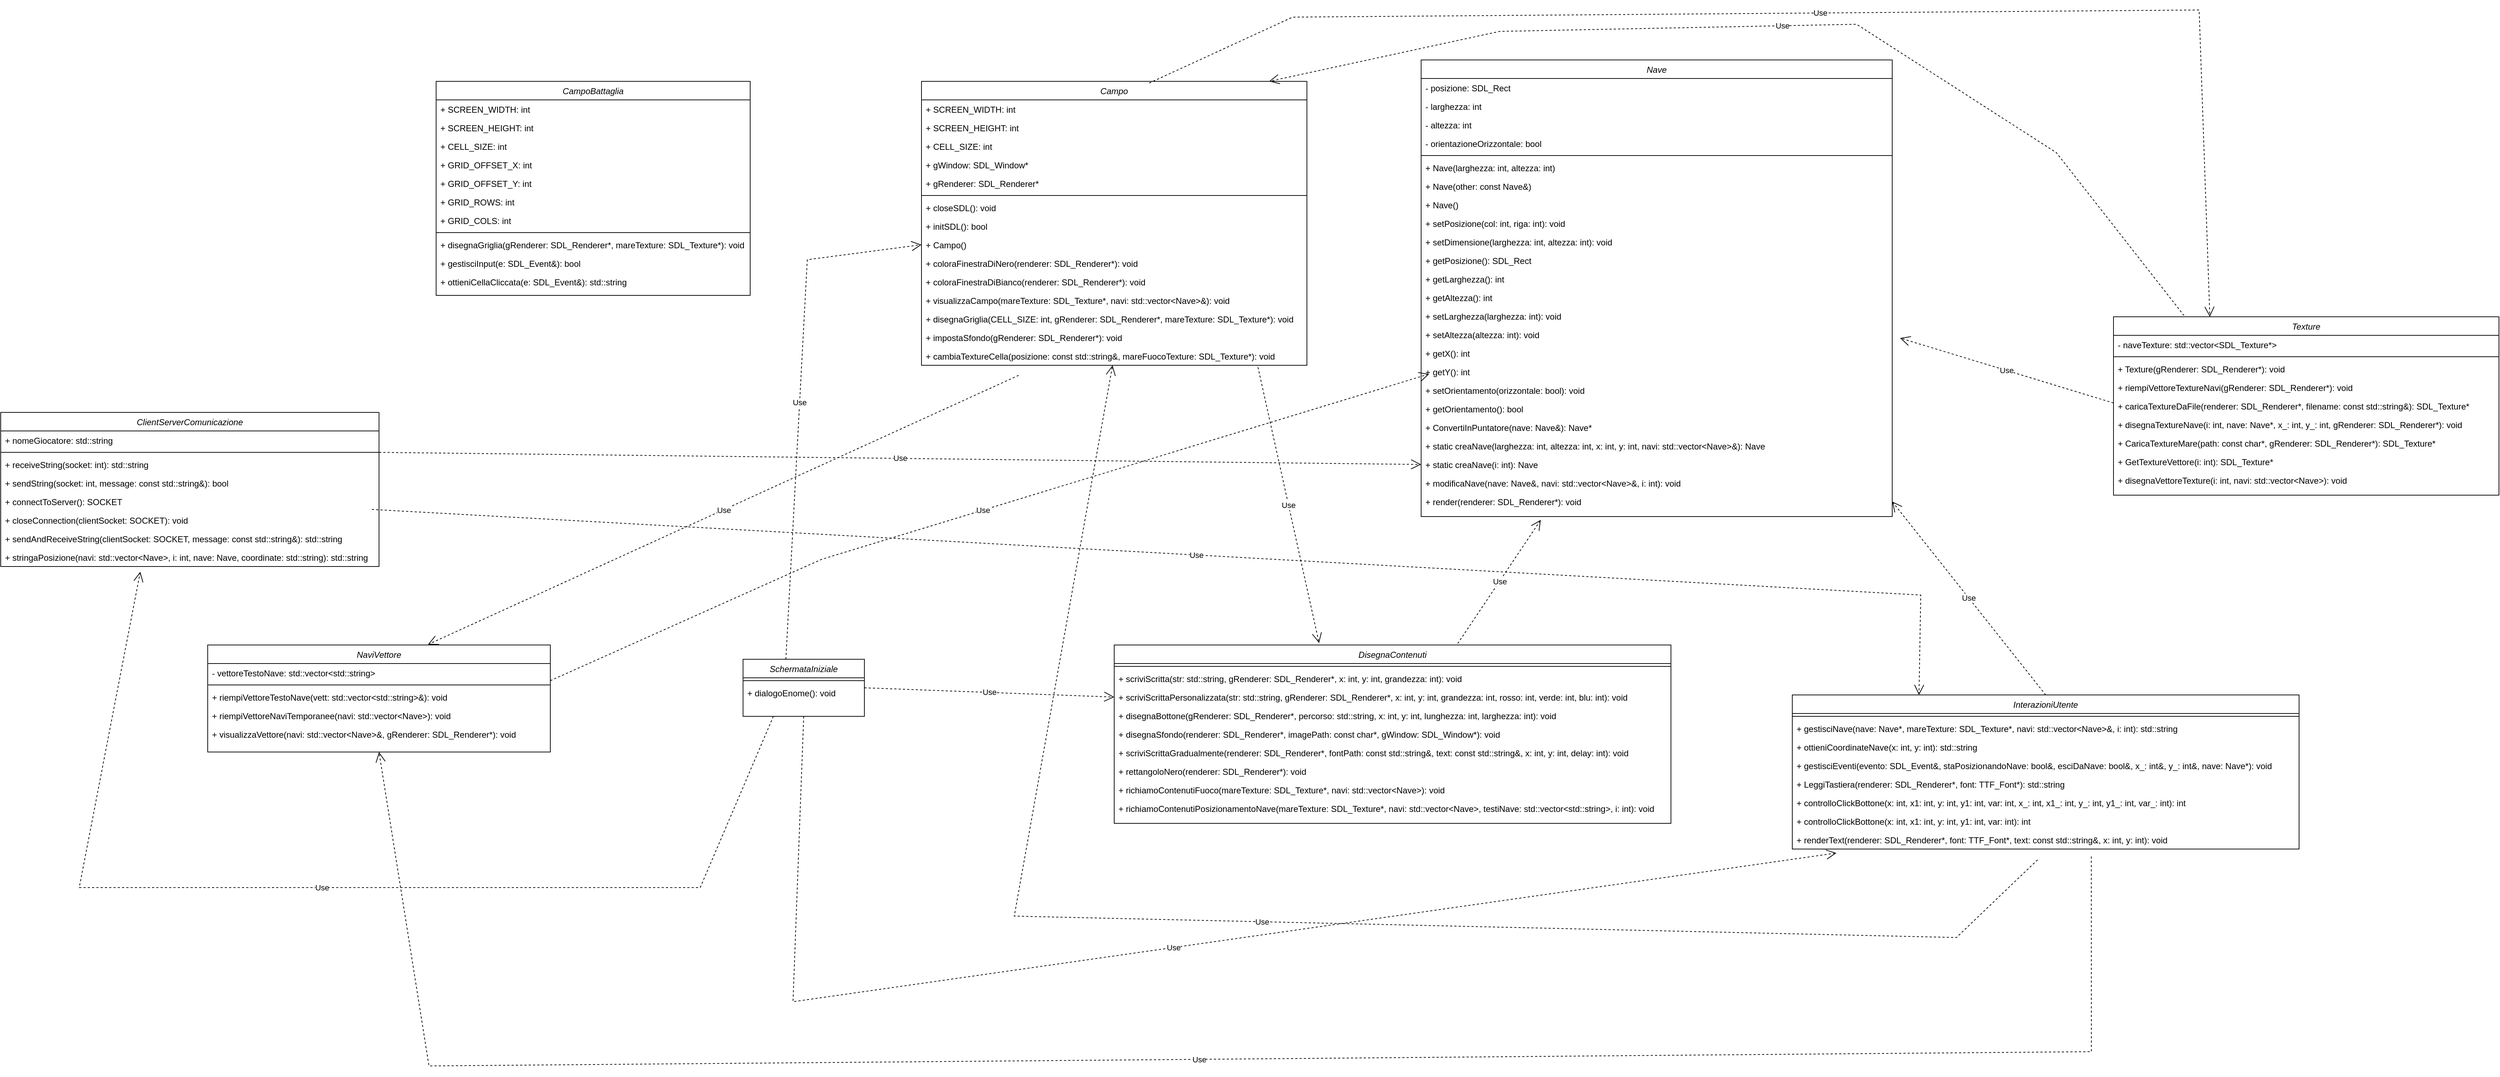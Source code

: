 <mxfile version="22.1.4" type="device">
  <diagram id="C5RBs43oDa-KdzZeNtuy" name="Page-1">
    <mxGraphModel dx="11660" dy="2110" grid="1" gridSize="10" guides="1" tooltips="1" connect="1" arrows="1" fold="1" page="1" pageScale="1" pageWidth="5000" pageHeight="5000" math="0" shadow="0">
      <root>
        <mxCell id="WIyWlLk6GJQsqaUBKTNV-0" />
        <mxCell id="WIyWlLk6GJQsqaUBKTNV-1" parent="WIyWlLk6GJQsqaUBKTNV-0" />
        <mxCell id="zkfFHV4jXpPFQw0GAbJ--0" value="Campo" style="swimlane;fontStyle=2;align=center;verticalAlign=top;childLayout=stackLayout;horizontal=1;startSize=26;horizontalStack=0;resizeParent=1;resizeLast=0;collapsible=1;marginBottom=0;rounded=0;shadow=0;strokeWidth=1;" parent="WIyWlLk6GJQsqaUBKTNV-1" vertex="1">
          <mxGeometry x="-3490" y="160" width="540" height="398" as="geometry">
            <mxRectangle x="230" y="140" width="160" height="26" as="alternateBounds" />
          </mxGeometry>
        </mxCell>
        <mxCell id="zkfFHV4jXpPFQw0GAbJ--1" value="+ SCREEN_WIDTH: int  " style="text;align=left;verticalAlign=top;spacingLeft=4;spacingRight=4;overflow=hidden;rotatable=0;points=[[0,0.5],[1,0.5]];portConstraint=eastwest;" parent="zkfFHV4jXpPFQw0GAbJ--0" vertex="1">
          <mxGeometry y="26" width="540" height="26" as="geometry" />
        </mxCell>
        <mxCell id="zkfFHV4jXpPFQw0GAbJ--2" value="+ SCREEN_HEIGHT: int " style="text;align=left;verticalAlign=top;spacingLeft=4;spacingRight=4;overflow=hidden;rotatable=0;points=[[0,0.5],[1,0.5]];portConstraint=eastwest;rounded=0;shadow=0;html=0;" parent="zkfFHV4jXpPFQw0GAbJ--0" vertex="1">
          <mxGeometry y="52" width="540" height="26" as="geometry" />
        </mxCell>
        <mxCell id="zkfFHV4jXpPFQw0GAbJ--3" value="+ CELL_SIZE: int   " style="text;align=left;verticalAlign=top;spacingLeft=4;spacingRight=4;overflow=hidden;rotatable=0;points=[[0,0.5],[1,0.5]];portConstraint=eastwest;rounded=0;shadow=0;html=0;" parent="zkfFHV4jXpPFQw0GAbJ--0" vertex="1">
          <mxGeometry y="78" width="540" height="26" as="geometry" />
        </mxCell>
        <mxCell id="xILVvPnAIR7aX2m-eXU3-0" value="+ gWindow: SDL_Window*" style="text;align=left;verticalAlign=top;spacingLeft=4;spacingRight=4;overflow=hidden;rotatable=0;points=[[0,0.5],[1,0.5]];portConstraint=eastwest;rounded=0;shadow=0;html=0;" parent="zkfFHV4jXpPFQw0GAbJ--0" vertex="1">
          <mxGeometry y="104" width="540" height="26" as="geometry" />
        </mxCell>
        <mxCell id="xILVvPnAIR7aX2m-eXU3-1" value="+ gRenderer: SDL_Renderer*" style="text;align=left;verticalAlign=top;spacingLeft=4;spacingRight=4;overflow=hidden;rotatable=0;points=[[0,0.5],[1,0.5]];portConstraint=eastwest;rounded=0;shadow=0;html=0;" parent="zkfFHV4jXpPFQw0GAbJ--0" vertex="1">
          <mxGeometry y="130" width="540" height="26" as="geometry" />
        </mxCell>
        <mxCell id="zkfFHV4jXpPFQw0GAbJ--4" value="" style="line;html=1;strokeWidth=1;align=left;verticalAlign=middle;spacingTop=-1;spacingLeft=3;spacingRight=3;rotatable=0;labelPosition=right;points=[];portConstraint=eastwest;" parent="zkfFHV4jXpPFQw0GAbJ--0" vertex="1">
          <mxGeometry y="156" width="540" height="8" as="geometry" />
        </mxCell>
        <mxCell id="zkfFHV4jXpPFQw0GAbJ--5" value="+ closeSDL(): void   " style="text;align=left;verticalAlign=top;spacingLeft=4;spacingRight=4;overflow=hidden;rotatable=0;points=[[0,0.5],[1,0.5]];portConstraint=eastwest;" parent="zkfFHV4jXpPFQw0GAbJ--0" vertex="1">
          <mxGeometry y="164" width="540" height="26" as="geometry" />
        </mxCell>
        <mxCell id="xILVvPnAIR7aX2m-eXU3-2" value="+ initSDL(): bool " style="text;align=left;verticalAlign=top;spacingLeft=4;spacingRight=4;overflow=hidden;rotatable=0;points=[[0,0.5],[1,0.5]];portConstraint=eastwest;" parent="zkfFHV4jXpPFQw0GAbJ--0" vertex="1">
          <mxGeometry y="190" width="540" height="26" as="geometry" />
        </mxCell>
        <mxCell id="xILVvPnAIR7aX2m-eXU3-3" value="+ Campo()   " style="text;align=left;verticalAlign=top;spacingLeft=4;spacingRight=4;overflow=hidden;rotatable=0;points=[[0,0.5],[1,0.5]];portConstraint=eastwest;" parent="zkfFHV4jXpPFQw0GAbJ--0" vertex="1">
          <mxGeometry y="216" width="540" height="26" as="geometry" />
        </mxCell>
        <mxCell id="xILVvPnAIR7aX2m-eXU3-4" value="+ coloraFinestraDiNero(renderer: SDL_Renderer*): void" style="text;align=left;verticalAlign=top;spacingLeft=4;spacingRight=4;overflow=hidden;rotatable=0;points=[[0,0.5],[1,0.5]];portConstraint=eastwest;" parent="zkfFHV4jXpPFQw0GAbJ--0" vertex="1">
          <mxGeometry y="242" width="540" height="26" as="geometry" />
        </mxCell>
        <mxCell id="xILVvPnAIR7aX2m-eXU3-5" value="+ coloraFinestraDiBianco(renderer: SDL_Renderer*): void" style="text;align=left;verticalAlign=top;spacingLeft=4;spacingRight=4;overflow=hidden;rotatable=0;points=[[0,0.5],[1,0.5]];portConstraint=eastwest;" parent="zkfFHV4jXpPFQw0GAbJ--0" vertex="1">
          <mxGeometry y="268" width="540" height="26" as="geometry" />
        </mxCell>
        <mxCell id="xILVvPnAIR7aX2m-eXU3-6" value="+ visualizzaCampo(mareTexture: SDL_Texture*, navi: std::vector&lt;Nave&gt;&amp;): void" style="text;align=left;verticalAlign=top;spacingLeft=4;spacingRight=4;overflow=hidden;rotatable=0;points=[[0,0.5],[1,0.5]];portConstraint=eastwest;" parent="zkfFHV4jXpPFQw0GAbJ--0" vertex="1">
          <mxGeometry y="294" width="540" height="26" as="geometry" />
        </mxCell>
        <mxCell id="xILVvPnAIR7aX2m-eXU3-7" value="+ disegnaGriglia(CELL_SIZE: int, gRenderer: SDL_Renderer*, mareTexture: SDL_Texture*): void" style="text;align=left;verticalAlign=top;spacingLeft=4;spacingRight=4;overflow=hidden;rotatable=0;points=[[0,0.5],[1,0.5]];portConstraint=eastwest;" parent="zkfFHV4jXpPFQw0GAbJ--0" vertex="1">
          <mxGeometry y="320" width="540" height="26" as="geometry" />
        </mxCell>
        <mxCell id="xILVvPnAIR7aX2m-eXU3-8" value="+ impostaSfondo(gRenderer: SDL_Renderer*): void" style="text;align=left;verticalAlign=top;spacingLeft=4;spacingRight=4;overflow=hidden;rotatable=0;points=[[0,0.5],[1,0.5]];portConstraint=eastwest;" parent="zkfFHV4jXpPFQw0GAbJ--0" vertex="1">
          <mxGeometry y="346" width="540" height="26" as="geometry" />
        </mxCell>
        <mxCell id="xILVvPnAIR7aX2m-eXU3-9" value="+ cambiaTextureCella(posizione: const std::string&amp;, mareFuocoTexture: SDL_Texture*): void" style="text;align=left;verticalAlign=top;spacingLeft=4;spacingRight=4;overflow=hidden;rotatable=0;points=[[0,0.5],[1,0.5]];portConstraint=eastwest;" parent="zkfFHV4jXpPFQw0GAbJ--0" vertex="1">
          <mxGeometry y="372" width="540" height="26" as="geometry" />
        </mxCell>
        <mxCell id="xILVvPnAIR7aX2m-eXU3-10" value="Texture" style="swimlane;fontStyle=2;align=center;verticalAlign=top;childLayout=stackLayout;horizontal=1;startSize=26;horizontalStack=0;resizeParent=1;resizeLast=0;collapsible=1;marginBottom=0;rounded=0;shadow=0;strokeWidth=1;" parent="WIyWlLk6GJQsqaUBKTNV-1" vertex="1">
          <mxGeometry x="-1820" y="490" width="540" height="250" as="geometry">
            <mxRectangle x="230" y="140" width="160" height="26" as="alternateBounds" />
          </mxGeometry>
        </mxCell>
        <mxCell id="xILVvPnAIR7aX2m-eXU3-11" value="- naveTexture: std::vector&lt;SDL_Texture*&gt;" style="text;align=left;verticalAlign=top;spacingLeft=4;spacingRight=4;overflow=hidden;rotatable=0;points=[[0,0.5],[1,0.5]];portConstraint=eastwest;" parent="xILVvPnAIR7aX2m-eXU3-10" vertex="1">
          <mxGeometry y="26" width="540" height="26" as="geometry" />
        </mxCell>
        <mxCell id="xILVvPnAIR7aX2m-eXU3-16" value="" style="line;html=1;strokeWidth=1;align=left;verticalAlign=middle;spacingTop=-1;spacingLeft=3;spacingRight=3;rotatable=0;labelPosition=right;points=[];portConstraint=eastwest;" parent="xILVvPnAIR7aX2m-eXU3-10" vertex="1">
          <mxGeometry y="52" width="540" height="8" as="geometry" />
        </mxCell>
        <mxCell id="xILVvPnAIR7aX2m-eXU3-17" value="+ Texture(gRenderer: SDL_Renderer*): void" style="text;align=left;verticalAlign=top;spacingLeft=4;spacingRight=4;overflow=hidden;rotatable=0;points=[[0,0.5],[1,0.5]];portConstraint=eastwest;" parent="xILVvPnAIR7aX2m-eXU3-10" vertex="1">
          <mxGeometry y="60" width="540" height="26" as="geometry" />
        </mxCell>
        <mxCell id="xILVvPnAIR7aX2m-eXU3-18" value="+ riempiVettoreTextureNavi(gRenderer: SDL_Renderer*): void" style="text;align=left;verticalAlign=top;spacingLeft=4;spacingRight=4;overflow=hidden;rotatable=0;points=[[0,0.5],[1,0.5]];portConstraint=eastwest;" parent="xILVvPnAIR7aX2m-eXU3-10" vertex="1">
          <mxGeometry y="86" width="540" height="26" as="geometry" />
        </mxCell>
        <mxCell id="xILVvPnAIR7aX2m-eXU3-19" value="+ caricaTextureDaFile(renderer: SDL_Renderer*, filename: const std::string&amp;): SDL_Texture*" style="text;align=left;verticalAlign=top;spacingLeft=4;spacingRight=4;overflow=hidden;rotatable=0;points=[[0,0.5],[1,0.5]];portConstraint=eastwest;" parent="xILVvPnAIR7aX2m-eXU3-10" vertex="1">
          <mxGeometry y="112" width="540" height="26" as="geometry" />
        </mxCell>
        <mxCell id="xILVvPnAIR7aX2m-eXU3-20" value="+ disegnaTextureNave(i: int, nave: Nave*, x_: int, y_: int, gRenderer: SDL_Renderer*): void" style="text;align=left;verticalAlign=top;spacingLeft=4;spacingRight=4;overflow=hidden;rotatable=0;points=[[0,0.5],[1,0.5]];portConstraint=eastwest;" parent="xILVvPnAIR7aX2m-eXU3-10" vertex="1">
          <mxGeometry y="138" width="540" height="26" as="geometry" />
        </mxCell>
        <mxCell id="xILVvPnAIR7aX2m-eXU3-21" value="+ CaricaTextureMare(path: const char*, gRenderer: SDL_Renderer*): SDL_Texture*" style="text;align=left;verticalAlign=top;spacingLeft=4;spacingRight=4;overflow=hidden;rotatable=0;points=[[0,0.5],[1,0.5]];portConstraint=eastwest;" parent="xILVvPnAIR7aX2m-eXU3-10" vertex="1">
          <mxGeometry y="164" width="540" height="26" as="geometry" />
        </mxCell>
        <mxCell id="xILVvPnAIR7aX2m-eXU3-22" value="+ GetTextureVettore(i: int): SDL_Texture*" style="text;align=left;verticalAlign=top;spacingLeft=4;spacingRight=4;overflow=hidden;rotatable=0;points=[[0,0.5],[1,0.5]];portConstraint=eastwest;" parent="xILVvPnAIR7aX2m-eXU3-10" vertex="1">
          <mxGeometry y="190" width="540" height="26" as="geometry" />
        </mxCell>
        <mxCell id="xILVvPnAIR7aX2m-eXU3-23" value="+ disegnaVettoreTexture(i: int, navi: std::vector&lt;Nave&gt;): void" style="text;align=left;verticalAlign=top;spacingLeft=4;spacingRight=4;overflow=hidden;rotatable=0;points=[[0,0.5],[1,0.5]];portConstraint=eastwest;" parent="xILVvPnAIR7aX2m-eXU3-10" vertex="1">
          <mxGeometry y="216" width="540" height="26" as="geometry" />
        </mxCell>
        <mxCell id="xILVvPnAIR7aX2m-eXU3-26" value="ClientServerComunicazione" style="swimlane;fontStyle=2;align=center;verticalAlign=top;childLayout=stackLayout;horizontal=1;startSize=26;horizontalStack=0;resizeParent=1;resizeLast=0;collapsible=1;marginBottom=0;rounded=0;shadow=0;strokeWidth=1;" parent="WIyWlLk6GJQsqaUBKTNV-1" vertex="1">
          <mxGeometry x="-4780" y="624" width="530" height="216" as="geometry">
            <mxRectangle x="230" y="140" width="160" height="26" as="alternateBounds" />
          </mxGeometry>
        </mxCell>
        <mxCell id="xILVvPnAIR7aX2m-eXU3-27" value="+ nomeGiocatore: std::string" style="text;align=left;verticalAlign=top;spacingLeft=4;spacingRight=4;overflow=hidden;rotatable=0;points=[[0,0.5],[1,0.5]];portConstraint=eastwest;" parent="xILVvPnAIR7aX2m-eXU3-26" vertex="1">
          <mxGeometry y="26" width="530" height="26" as="geometry" />
        </mxCell>
        <mxCell id="xILVvPnAIR7aX2m-eXU3-32" value="" style="line;html=1;strokeWidth=1;align=left;verticalAlign=middle;spacingTop=-1;spacingLeft=3;spacingRight=3;rotatable=0;labelPosition=right;points=[];portConstraint=eastwest;" parent="xILVvPnAIR7aX2m-eXU3-26" vertex="1">
          <mxGeometry y="52" width="530" height="8" as="geometry" />
        </mxCell>
        <mxCell id="xILVvPnAIR7aX2m-eXU3-33" value="+ receiveString(socket: int): std::string" style="text;align=left;verticalAlign=top;spacingLeft=4;spacingRight=4;overflow=hidden;rotatable=0;points=[[0,0.5],[1,0.5]];portConstraint=eastwest;" parent="xILVvPnAIR7aX2m-eXU3-26" vertex="1">
          <mxGeometry y="60" width="530" height="26" as="geometry" />
        </mxCell>
        <mxCell id="xILVvPnAIR7aX2m-eXU3-34" value="+ sendString(socket: int, message: const std::string&amp;): bool" style="text;align=left;verticalAlign=top;spacingLeft=4;spacingRight=4;overflow=hidden;rotatable=0;points=[[0,0.5],[1,0.5]];portConstraint=eastwest;" parent="xILVvPnAIR7aX2m-eXU3-26" vertex="1">
          <mxGeometry y="86" width="530" height="26" as="geometry" />
        </mxCell>
        <mxCell id="xILVvPnAIR7aX2m-eXU3-35" value="+ connectToServer(): SOCKET" style="text;align=left;verticalAlign=top;spacingLeft=4;spacingRight=4;overflow=hidden;rotatable=0;points=[[0,0.5],[1,0.5]];portConstraint=eastwest;" parent="xILVvPnAIR7aX2m-eXU3-26" vertex="1">
          <mxGeometry y="112" width="530" height="26" as="geometry" />
        </mxCell>
        <mxCell id="xILVvPnAIR7aX2m-eXU3-67" value="+ closeConnection(clientSocket: SOCKET): void" style="text;align=left;verticalAlign=top;spacingLeft=4;spacingRight=4;overflow=hidden;rotatable=0;points=[[0,0.5],[1,0.5]];portConstraint=eastwest;" parent="xILVvPnAIR7aX2m-eXU3-26" vertex="1">
          <mxGeometry y="138" width="530" height="26" as="geometry" />
        </mxCell>
        <mxCell id="xILVvPnAIR7aX2m-eXU3-68" value="+ sendAndReceiveString(clientSocket: SOCKET, message: const std::string&amp;): std::string" style="text;align=left;verticalAlign=top;spacingLeft=4;spacingRight=4;overflow=hidden;rotatable=0;points=[[0,0.5],[1,0.5]];portConstraint=eastwest;" parent="xILVvPnAIR7aX2m-eXU3-26" vertex="1">
          <mxGeometry y="164" width="530" height="26" as="geometry" />
        </mxCell>
        <mxCell id="xILVvPnAIR7aX2m-eXU3-69" value="+ stringaPosizione(navi: std::vector&lt;Nave&gt;, i: int, nave: Nave, coordinate: std::string): std::string" style="text;align=left;verticalAlign=top;spacingLeft=4;spacingRight=4;overflow=hidden;rotatable=0;points=[[0,0.5],[1,0.5]];portConstraint=eastwest;" parent="xILVvPnAIR7aX2m-eXU3-26" vertex="1">
          <mxGeometry y="190" width="530" height="26" as="geometry" />
        </mxCell>
        <mxCell id="xILVvPnAIR7aX2m-eXU3-42" value="InterazioniUtente" style="swimlane;fontStyle=2;align=center;verticalAlign=top;childLayout=stackLayout;horizontal=1;startSize=26;horizontalStack=0;resizeParent=1;resizeLast=0;collapsible=1;marginBottom=0;rounded=0;shadow=0;strokeWidth=1;" parent="WIyWlLk6GJQsqaUBKTNV-1" vertex="1">
          <mxGeometry x="-2270" y="1020" width="710" height="216" as="geometry">
            <mxRectangle x="230" y="140" width="160" height="26" as="alternateBounds" />
          </mxGeometry>
        </mxCell>
        <mxCell id="xILVvPnAIR7aX2m-eXU3-44" value="" style="line;html=1;strokeWidth=1;align=left;verticalAlign=middle;spacingTop=-1;spacingLeft=3;spacingRight=3;rotatable=0;labelPosition=right;points=[];portConstraint=eastwest;" parent="xILVvPnAIR7aX2m-eXU3-42" vertex="1">
          <mxGeometry y="26" width="710" height="8" as="geometry" />
        </mxCell>
        <mxCell id="xILVvPnAIR7aX2m-eXU3-45" value="+ gestisciNave(nave: Nave*, mareTexture: SDL_Texture*, navi: std::vector&lt;Nave&gt;&amp;, i: int): std::string" style="text;align=left;verticalAlign=top;spacingLeft=4;spacingRight=4;overflow=hidden;rotatable=0;points=[[0,0.5],[1,0.5]];portConstraint=eastwest;" parent="xILVvPnAIR7aX2m-eXU3-42" vertex="1">
          <mxGeometry y="34" width="710" height="26" as="geometry" />
        </mxCell>
        <mxCell id="xILVvPnAIR7aX2m-eXU3-46" value="+ ottieniCoordinateNave(x: int, y: int): std::string" style="text;align=left;verticalAlign=top;spacingLeft=4;spacingRight=4;overflow=hidden;rotatable=0;points=[[0,0.5],[1,0.5]];portConstraint=eastwest;" parent="xILVvPnAIR7aX2m-eXU3-42" vertex="1">
          <mxGeometry y="60" width="710" height="26" as="geometry" />
        </mxCell>
        <mxCell id="xILVvPnAIR7aX2m-eXU3-47" value="+ gestisciEventi(evento: SDL_Event&amp;, staPosizionandoNave: bool&amp;, esciDaNave: bool&amp;, x_: int&amp;, y_: int&amp;, nave: Nave*): void" style="text;align=left;verticalAlign=top;spacingLeft=4;spacingRight=4;overflow=hidden;rotatable=0;points=[[0,0.5],[1,0.5]];portConstraint=eastwest;" parent="xILVvPnAIR7aX2m-eXU3-42" vertex="1">
          <mxGeometry y="86" width="710" height="26" as="geometry" />
        </mxCell>
        <mxCell id="xILVvPnAIR7aX2m-eXU3-49" value="+ LeggiTastiera(renderer: SDL_Renderer*, font: TTF_Font*): std::string" style="text;align=left;verticalAlign=top;spacingLeft=4;spacingRight=4;overflow=hidden;rotatable=0;points=[[0,0.5],[1,0.5]];portConstraint=eastwest;" parent="xILVvPnAIR7aX2m-eXU3-42" vertex="1">
          <mxGeometry y="112" width="710" height="26" as="geometry" />
        </mxCell>
        <mxCell id="xILVvPnAIR7aX2m-eXU3-50" value="+ controlloClickBottone(x: int, x1: int, y: int, y1: int, var: int, x_: int, x1_: int, y_: int, y1_: int, var_: int): int" style="text;align=left;verticalAlign=top;spacingLeft=4;spacingRight=4;overflow=hidden;rotatable=0;points=[[0,0.5],[1,0.5]];portConstraint=eastwest;" parent="xILVvPnAIR7aX2m-eXU3-42" vertex="1">
          <mxGeometry y="138" width="710" height="26" as="geometry" />
        </mxCell>
        <mxCell id="xILVvPnAIR7aX2m-eXU3-51" value="+ controlloClickBottone(x: int, x1: int, y: int, y1: int, var: int): int" style="text;align=left;verticalAlign=top;spacingLeft=4;spacingRight=4;overflow=hidden;rotatable=0;points=[[0,0.5],[1,0.5]];portConstraint=eastwest;" parent="xILVvPnAIR7aX2m-eXU3-42" vertex="1">
          <mxGeometry y="164" width="710" height="26" as="geometry" />
        </mxCell>
        <mxCell id="xILVvPnAIR7aX2m-eXU3-48" value="+ renderText(renderer: SDL_Renderer*, font: TTF_Font*, text: const std::string&amp;, x: int, y: int): void" style="text;align=left;verticalAlign=top;spacingLeft=4;spacingRight=4;overflow=hidden;rotatable=0;points=[[0,0.5],[1,0.5]];portConstraint=eastwest;" parent="xILVvPnAIR7aX2m-eXU3-42" vertex="1">
          <mxGeometry y="190" width="710" height="26" as="geometry" />
        </mxCell>
        <mxCell id="xILVvPnAIR7aX2m-eXU3-52" value="SchermataIniziale" style="swimlane;fontStyle=2;align=center;verticalAlign=top;childLayout=stackLayout;horizontal=1;startSize=26;horizontalStack=0;resizeParent=1;resizeLast=0;collapsible=1;marginBottom=0;rounded=0;shadow=0;strokeWidth=1;" parent="WIyWlLk6GJQsqaUBKTNV-1" vertex="1">
          <mxGeometry x="-3740" y="970" width="170" height="80" as="geometry">
            <mxRectangle x="230" y="140" width="160" height="26" as="alternateBounds" />
          </mxGeometry>
        </mxCell>
        <mxCell id="xILVvPnAIR7aX2m-eXU3-53" value="" style="line;html=1;strokeWidth=1;align=left;verticalAlign=middle;spacingTop=-1;spacingLeft=3;spacingRight=3;rotatable=0;labelPosition=right;points=[];portConstraint=eastwest;" parent="xILVvPnAIR7aX2m-eXU3-52" vertex="1">
          <mxGeometry y="26" width="170" height="8" as="geometry" />
        </mxCell>
        <mxCell id="xILVvPnAIR7aX2m-eXU3-54" value="+ dialogoEnome(): void" style="text;align=left;verticalAlign=top;spacingLeft=4;spacingRight=4;overflow=hidden;rotatable=0;points=[[0,0.5],[1,0.5]];portConstraint=eastwest;" parent="xILVvPnAIR7aX2m-eXU3-52" vertex="1">
          <mxGeometry y="34" width="170" height="26" as="geometry" />
        </mxCell>
        <mxCell id="xILVvPnAIR7aX2m-eXU3-61" value="NaviVettore" style="swimlane;fontStyle=2;align=center;verticalAlign=top;childLayout=stackLayout;horizontal=1;startSize=26;horizontalStack=0;resizeParent=1;resizeLast=0;collapsible=1;marginBottom=0;rounded=0;shadow=0;strokeWidth=1;" parent="WIyWlLk6GJQsqaUBKTNV-1" vertex="1">
          <mxGeometry x="-4490" y="950" width="480" height="150" as="geometry">
            <mxRectangle x="230" y="140" width="160" height="26" as="alternateBounds" />
          </mxGeometry>
        </mxCell>
        <mxCell id="xILVvPnAIR7aX2m-eXU3-62" value="- vettoreTestoNave: std::vector&lt;std::string&gt;" style="text;align=left;verticalAlign=top;spacingLeft=4;spacingRight=4;overflow=hidden;rotatable=0;points=[[0,0.5],[1,0.5]];portConstraint=eastwest;" parent="xILVvPnAIR7aX2m-eXU3-61" vertex="1">
          <mxGeometry y="26" width="480" height="26" as="geometry" />
        </mxCell>
        <mxCell id="xILVvPnAIR7aX2m-eXU3-63" value="" style="line;html=1;strokeWidth=1;align=left;verticalAlign=middle;spacingTop=-1;spacingLeft=3;spacingRight=3;rotatable=0;labelPosition=right;points=[];portConstraint=eastwest;" parent="xILVvPnAIR7aX2m-eXU3-61" vertex="1">
          <mxGeometry y="52" width="480" height="8" as="geometry" />
        </mxCell>
        <mxCell id="xILVvPnAIR7aX2m-eXU3-64" value="+ riempiVettoreTestoNave(vett: std::vector&lt;std::string&gt;&amp;): void" style="text;align=left;verticalAlign=top;spacingLeft=4;spacingRight=4;overflow=hidden;rotatable=0;points=[[0,0.5],[1,0.5]];portConstraint=eastwest;" parent="xILVvPnAIR7aX2m-eXU3-61" vertex="1">
          <mxGeometry y="60" width="480" height="26" as="geometry" />
        </mxCell>
        <mxCell id="xILVvPnAIR7aX2m-eXU3-65" value="+ riempiVettoreNaviTemporanee(navi: std::vector&lt;Nave&gt;): void" style="text;align=left;verticalAlign=top;spacingLeft=4;spacingRight=4;overflow=hidden;rotatable=0;points=[[0,0.5],[1,0.5]];portConstraint=eastwest;" parent="xILVvPnAIR7aX2m-eXU3-61" vertex="1">
          <mxGeometry y="86" width="480" height="26" as="geometry" />
        </mxCell>
        <mxCell id="xILVvPnAIR7aX2m-eXU3-66" value="+ visualizzaVettore(navi: std::vector&lt;Nave&gt;&amp;, gRenderer: SDL_Renderer*): void" style="text;align=left;verticalAlign=top;spacingLeft=4;spacingRight=4;overflow=hidden;rotatable=0;points=[[0,0.5],[1,0.5]];portConstraint=eastwest;" parent="xILVvPnAIR7aX2m-eXU3-61" vertex="1">
          <mxGeometry y="112" width="480" height="26" as="geometry" />
        </mxCell>
        <mxCell id="xILVvPnAIR7aX2m-eXU3-70" value="CampoBattaglia" style="swimlane;fontStyle=2;align=center;verticalAlign=top;childLayout=stackLayout;horizontal=1;startSize=26;horizontalStack=0;resizeParent=1;resizeLast=0;collapsible=1;marginBottom=0;rounded=0;shadow=0;strokeWidth=1;" parent="WIyWlLk6GJQsqaUBKTNV-1" vertex="1">
          <mxGeometry x="-4170" y="160" width="440" height="300" as="geometry">
            <mxRectangle x="230" y="140" width="160" height="26" as="alternateBounds" />
          </mxGeometry>
        </mxCell>
        <mxCell id="xILVvPnAIR7aX2m-eXU3-71" value="+ SCREEN_WIDTH: int " style="text;align=left;verticalAlign=top;spacingLeft=4;spacingRight=4;overflow=hidden;rotatable=0;points=[[0,0.5],[1,0.5]];portConstraint=eastwest;" parent="xILVvPnAIR7aX2m-eXU3-70" vertex="1">
          <mxGeometry y="26" width="440" height="26" as="geometry" />
        </mxCell>
        <mxCell id="xILVvPnAIR7aX2m-eXU3-79" value="+ SCREEN_HEIGHT: int  " style="text;align=left;verticalAlign=top;spacingLeft=4;spacingRight=4;overflow=hidden;rotatable=0;points=[[0,0.5],[1,0.5]];portConstraint=eastwest;" parent="xILVvPnAIR7aX2m-eXU3-70" vertex="1">
          <mxGeometry y="52" width="440" height="26" as="geometry" />
        </mxCell>
        <mxCell id="xILVvPnAIR7aX2m-eXU3-80" value="+ CELL_SIZE: int" style="text;align=left;verticalAlign=top;spacingLeft=4;spacingRight=4;overflow=hidden;rotatable=0;points=[[0,0.5],[1,0.5]];portConstraint=eastwest;" parent="xILVvPnAIR7aX2m-eXU3-70" vertex="1">
          <mxGeometry y="78" width="440" height="26" as="geometry" />
        </mxCell>
        <mxCell id="xILVvPnAIR7aX2m-eXU3-81" value="+ GRID_OFFSET_X: int " style="text;align=left;verticalAlign=top;spacingLeft=4;spacingRight=4;overflow=hidden;rotatable=0;points=[[0,0.5],[1,0.5]];portConstraint=eastwest;" parent="xILVvPnAIR7aX2m-eXU3-70" vertex="1">
          <mxGeometry y="104" width="440" height="26" as="geometry" />
        </mxCell>
        <mxCell id="xILVvPnAIR7aX2m-eXU3-82" value="+ GRID_OFFSET_Y: int " style="text;align=left;verticalAlign=top;spacingLeft=4;spacingRight=4;overflow=hidden;rotatable=0;points=[[0,0.5],[1,0.5]];portConstraint=eastwest;" parent="xILVvPnAIR7aX2m-eXU3-70" vertex="1">
          <mxGeometry y="130" width="440" height="26" as="geometry" />
        </mxCell>
        <mxCell id="xILVvPnAIR7aX2m-eXU3-83" value="+ GRID_ROWS: int   " style="text;align=left;verticalAlign=top;spacingLeft=4;spacingRight=4;overflow=hidden;rotatable=0;points=[[0,0.5],[1,0.5]];portConstraint=eastwest;" parent="xILVvPnAIR7aX2m-eXU3-70" vertex="1">
          <mxGeometry y="156" width="440" height="26" as="geometry" />
        </mxCell>
        <mxCell id="xILVvPnAIR7aX2m-eXU3-84" value="+ GRID_COLS: int" style="text;align=left;verticalAlign=top;spacingLeft=4;spacingRight=4;overflow=hidden;rotatable=0;points=[[0,0.5],[1,0.5]];portConstraint=eastwest;" parent="xILVvPnAIR7aX2m-eXU3-70" vertex="1">
          <mxGeometry y="182" width="440" height="26" as="geometry" />
        </mxCell>
        <mxCell id="xILVvPnAIR7aX2m-eXU3-72" value="" style="line;html=1;strokeWidth=1;align=left;verticalAlign=middle;spacingTop=-1;spacingLeft=3;spacingRight=3;rotatable=0;labelPosition=right;points=[];portConstraint=eastwest;" parent="xILVvPnAIR7aX2m-eXU3-70" vertex="1">
          <mxGeometry y="208" width="440" height="8" as="geometry" />
        </mxCell>
        <mxCell id="xILVvPnAIR7aX2m-eXU3-73" value="+ disegnaGriglia(gRenderer: SDL_Renderer*, mareTexture: SDL_Texture*): void" style="text;align=left;verticalAlign=top;spacingLeft=4;spacingRight=4;overflow=hidden;rotatable=0;points=[[0,0.5],[1,0.5]];portConstraint=eastwest;" parent="xILVvPnAIR7aX2m-eXU3-70" vertex="1">
          <mxGeometry y="216" width="440" height="26" as="geometry" />
        </mxCell>
        <mxCell id="xILVvPnAIR7aX2m-eXU3-74" value="+ gestisciInput(e: SDL_Event&amp;): bool" style="text;align=left;verticalAlign=top;spacingLeft=4;spacingRight=4;overflow=hidden;rotatable=0;points=[[0,0.5],[1,0.5]];portConstraint=eastwest;" parent="xILVvPnAIR7aX2m-eXU3-70" vertex="1">
          <mxGeometry y="242" width="440" height="26" as="geometry" />
        </mxCell>
        <mxCell id="xILVvPnAIR7aX2m-eXU3-75" value="+ ottieniCellaCliccata(e: SDL_Event&amp;): std::string" style="text;align=left;verticalAlign=top;spacingLeft=4;spacingRight=4;overflow=hidden;rotatable=0;points=[[0,0.5],[1,0.5]];portConstraint=eastwest;" parent="xILVvPnAIR7aX2m-eXU3-70" vertex="1">
          <mxGeometry y="268" width="440" height="26" as="geometry" />
        </mxCell>
        <mxCell id="xILVvPnAIR7aX2m-eXU3-85" value="DisegnaContenuti" style="swimlane;fontStyle=2;align=center;verticalAlign=top;childLayout=stackLayout;horizontal=1;startSize=26;horizontalStack=0;resizeParent=1;resizeLast=0;collapsible=1;marginBottom=0;rounded=0;shadow=0;strokeWidth=1;" parent="WIyWlLk6GJQsqaUBKTNV-1" vertex="1">
          <mxGeometry x="-3220" y="950" width="780" height="250" as="geometry">
            <mxRectangle x="230" y="140" width="160" height="26" as="alternateBounds" />
          </mxGeometry>
        </mxCell>
        <mxCell id="xILVvPnAIR7aX2m-eXU3-93" value="" style="line;html=1;strokeWidth=1;align=left;verticalAlign=middle;spacingTop=-1;spacingLeft=3;spacingRight=3;rotatable=0;labelPosition=right;points=[];portConstraint=eastwest;" parent="xILVvPnAIR7aX2m-eXU3-85" vertex="1">
          <mxGeometry y="26" width="780" height="8" as="geometry" />
        </mxCell>
        <mxCell id="xILVvPnAIR7aX2m-eXU3-94" value="+ scriviScritta(str: std::string, gRenderer: SDL_Renderer*, x: int, y: int, grandezza: int): void" style="text;align=left;verticalAlign=top;spacingLeft=4;spacingRight=4;overflow=hidden;rotatable=0;points=[[0,0.5],[1,0.5]];portConstraint=eastwest;" parent="xILVvPnAIR7aX2m-eXU3-85" vertex="1">
          <mxGeometry y="34" width="780" height="26" as="geometry" />
        </mxCell>
        <mxCell id="xILVvPnAIR7aX2m-eXU3-95" value="+ scriviScrittaPersonalizzata(str: std::string, gRenderer: SDL_Renderer*, x: int, y: int, grandezza: int, rosso: int, verde: int, blu: int): void" style="text;align=left;verticalAlign=top;spacingLeft=4;spacingRight=4;overflow=hidden;rotatable=0;points=[[0,0.5],[1,0.5]];portConstraint=eastwest;" parent="xILVvPnAIR7aX2m-eXU3-85" vertex="1">
          <mxGeometry y="60" width="780" height="26" as="geometry" />
        </mxCell>
        <mxCell id="xILVvPnAIR7aX2m-eXU3-96" value="+ disegnaBottone(gRenderer: SDL_Renderer*, percorso: std::string, x: int, y: int, lunghezza: int, larghezza: int): void" style="text;align=left;verticalAlign=top;spacingLeft=4;spacingRight=4;overflow=hidden;rotatable=0;points=[[0,0.5],[1,0.5]];portConstraint=eastwest;" parent="xILVvPnAIR7aX2m-eXU3-85" vertex="1">
          <mxGeometry y="86" width="780" height="26" as="geometry" />
        </mxCell>
        <mxCell id="xILVvPnAIR7aX2m-eXU3-99" value="+ disegnaSfondo(renderer: SDL_Renderer*, imagePath: const char*, gWindow: SDL_Window*): void" style="text;align=left;verticalAlign=top;spacingLeft=4;spacingRight=4;overflow=hidden;rotatable=0;points=[[0,0.5],[1,0.5]];portConstraint=eastwest;" parent="xILVvPnAIR7aX2m-eXU3-85" vertex="1">
          <mxGeometry y="112" width="780" height="26" as="geometry" />
        </mxCell>
        <mxCell id="xILVvPnAIR7aX2m-eXU3-100" value="+ scriviScrittaGradualmente(renderer: SDL_Renderer*, fontPath: const std::string&amp;, text: const std::string&amp;, x: int, y: int, delay: int): void" style="text;align=left;verticalAlign=top;spacingLeft=4;spacingRight=4;overflow=hidden;rotatable=0;points=[[0,0.5],[1,0.5]];portConstraint=eastwest;" parent="xILVvPnAIR7aX2m-eXU3-85" vertex="1">
          <mxGeometry y="138" width="780" height="26" as="geometry" />
        </mxCell>
        <mxCell id="xILVvPnAIR7aX2m-eXU3-101" value="+ rettangoloNero(renderer: SDL_Renderer*): void" style="text;align=left;verticalAlign=top;spacingLeft=4;spacingRight=4;overflow=hidden;rotatable=0;points=[[0,0.5],[1,0.5]];portConstraint=eastwest;" parent="xILVvPnAIR7aX2m-eXU3-85" vertex="1">
          <mxGeometry y="164" width="780" height="26" as="geometry" />
        </mxCell>
        <mxCell id="xILVvPnAIR7aX2m-eXU3-102" value="+ richiamoContenutiFuoco(mareTexture: SDL_Texture*, navi: std::vector&lt;Nave&gt;): void" style="text;align=left;verticalAlign=top;spacingLeft=4;spacingRight=4;overflow=hidden;rotatable=0;points=[[0,0.5],[1,0.5]];portConstraint=eastwest;" parent="xILVvPnAIR7aX2m-eXU3-85" vertex="1">
          <mxGeometry y="190" width="780" height="26" as="geometry" />
        </mxCell>
        <mxCell id="xILVvPnAIR7aX2m-eXU3-103" value="+ richiamoContenutiPosizionamentoNave(mareTexture: SDL_Texture*, navi: std::vector&lt;Nave&gt;, testiNave: std::vector&lt;std::string&gt;, i: int): void" style="text;align=left;verticalAlign=top;spacingLeft=4;spacingRight=4;overflow=hidden;rotatable=0;points=[[0,0.5],[1,0.5]];portConstraint=eastwest;" parent="xILVvPnAIR7aX2m-eXU3-85" vertex="1">
          <mxGeometry y="216" width="780" height="26" as="geometry" />
        </mxCell>
        <mxCell id="xILVvPnAIR7aX2m-eXU3-105" value="Use" style="endArrow=open;endSize=12;dashed=1;html=1;rounded=0;entryX=0.25;entryY=0;entryDx=0;entryDy=0;" parent="WIyWlLk6GJQsqaUBKTNV-1" edge="1" target="xILVvPnAIR7aX2m-eXU3-42">
          <mxGeometry width="160" relative="1" as="geometry">
            <mxPoint x="-4260" y="760" as="sourcePoint" />
            <mxPoint x="-1950" y="890" as="targetPoint" />
            <Array as="points">
              <mxPoint x="-2090" y="880" />
            </Array>
          </mxGeometry>
        </mxCell>
        <mxCell id="xILVvPnAIR7aX2m-eXU3-106" value="Use" style="endArrow=open;endSize=12;dashed=1;html=1;rounded=0;exitX=0.252;exitY=1.542;exitDx=0;exitDy=0;exitPerimeter=0;entryX=0.643;entryY=-0.005;entryDx=0;entryDy=0;entryPerimeter=0;" parent="WIyWlLk6GJQsqaUBKTNV-1" edge="1" target="xILVvPnAIR7aX2m-eXU3-61" source="xILVvPnAIR7aX2m-eXU3-9">
          <mxGeometry width="160" relative="1" as="geometry">
            <mxPoint x="-3710" y="590" as="sourcePoint" />
            <mxPoint x="-3550" y="590" as="targetPoint" />
          </mxGeometry>
        </mxCell>
        <mxCell id="xILVvPnAIR7aX2m-eXU3-107" value="Nave" style="swimlane;fontStyle=2;align=center;verticalAlign=top;childLayout=stackLayout;horizontal=1;startSize=26;horizontalStack=0;resizeParent=1;resizeLast=0;collapsible=1;marginBottom=0;rounded=0;shadow=0;strokeWidth=1;" parent="WIyWlLk6GJQsqaUBKTNV-1" vertex="1">
          <mxGeometry x="-2790" y="130" width="660" height="640" as="geometry">
            <mxRectangle x="230" y="140" width="160" height="26" as="alternateBounds" />
          </mxGeometry>
        </mxCell>
        <mxCell id="xILVvPnAIR7aX2m-eXU3-108" value="- posizione: SDL_Rect  " style="text;align=left;verticalAlign=top;spacingLeft=4;spacingRight=4;overflow=hidden;rotatable=0;points=[[0,0.5],[1,0.5]];portConstraint=eastwest;" parent="xILVvPnAIR7aX2m-eXU3-107" vertex="1">
          <mxGeometry y="26" width="660" height="26" as="geometry" />
        </mxCell>
        <mxCell id="xILVvPnAIR7aX2m-eXU3-117" value="- larghezza: int  " style="text;align=left;verticalAlign=top;spacingLeft=4;spacingRight=4;overflow=hidden;rotatable=0;points=[[0,0.5],[1,0.5]];portConstraint=eastwest;" parent="xILVvPnAIR7aX2m-eXU3-107" vertex="1">
          <mxGeometry y="52" width="660" height="26" as="geometry" />
        </mxCell>
        <mxCell id="xILVvPnAIR7aX2m-eXU3-118" value="- altezza: int " style="text;align=left;verticalAlign=top;spacingLeft=4;spacingRight=4;overflow=hidden;rotatable=0;points=[[0,0.5],[1,0.5]];portConstraint=eastwest;" parent="xILVvPnAIR7aX2m-eXU3-107" vertex="1">
          <mxGeometry y="78" width="660" height="26" as="geometry" />
        </mxCell>
        <mxCell id="KdYkzJja6feOFmeECK0R-1" value="- orientazioneOrizzontale: bool" style="text;align=left;verticalAlign=top;spacingLeft=4;spacingRight=4;overflow=hidden;rotatable=0;points=[[0,0.5],[1,0.5]];portConstraint=eastwest;" vertex="1" parent="xILVvPnAIR7aX2m-eXU3-107">
          <mxGeometry y="104" width="660" height="26" as="geometry" />
        </mxCell>
        <mxCell id="xILVvPnAIR7aX2m-eXU3-109" value="" style="line;html=1;strokeWidth=1;align=left;verticalAlign=middle;spacingTop=-1;spacingLeft=3;spacingRight=3;rotatable=0;labelPosition=right;points=[];portConstraint=eastwest;" parent="xILVvPnAIR7aX2m-eXU3-107" vertex="1">
          <mxGeometry y="130" width="660" height="8" as="geometry" />
        </mxCell>
        <mxCell id="xILVvPnAIR7aX2m-eXU3-110" value="+ Nave(larghezza: int, altezza: int)" style="text;align=left;verticalAlign=top;spacingLeft=4;spacingRight=4;overflow=hidden;rotatable=0;points=[[0,0.5],[1,0.5]];portConstraint=eastwest;" parent="xILVvPnAIR7aX2m-eXU3-107" vertex="1">
          <mxGeometry y="138" width="660" height="26" as="geometry" />
        </mxCell>
        <mxCell id="xILVvPnAIR7aX2m-eXU3-111" value="+ Nave(other: const Nave&amp;) " style="text;align=left;verticalAlign=top;spacingLeft=4;spacingRight=4;overflow=hidden;rotatable=0;points=[[0,0.5],[1,0.5]];portConstraint=eastwest;" parent="xILVvPnAIR7aX2m-eXU3-107" vertex="1">
          <mxGeometry y="164" width="660" height="26" as="geometry" />
        </mxCell>
        <mxCell id="xILVvPnAIR7aX2m-eXU3-112" value=" + Nave()   " style="text;align=left;verticalAlign=top;spacingLeft=4;spacingRight=4;overflow=hidden;rotatable=0;points=[[0,0.5],[1,0.5]];portConstraint=eastwest;" parent="xILVvPnAIR7aX2m-eXU3-107" vertex="1">
          <mxGeometry y="190" width="660" height="26" as="geometry" />
        </mxCell>
        <mxCell id="xILVvPnAIR7aX2m-eXU3-113" value="+ setPosizione(col: int, riga: int): void" style="text;align=left;verticalAlign=top;spacingLeft=4;spacingRight=4;overflow=hidden;rotatable=0;points=[[0,0.5],[1,0.5]];portConstraint=eastwest;" parent="xILVvPnAIR7aX2m-eXU3-107" vertex="1">
          <mxGeometry y="216" width="660" height="26" as="geometry" />
        </mxCell>
        <mxCell id="xILVvPnAIR7aX2m-eXU3-114" value="+ setDimensione(larghezza: int, altezza: int): void" style="text;align=left;verticalAlign=top;spacingLeft=4;spacingRight=4;overflow=hidden;rotatable=0;points=[[0,0.5],[1,0.5]];portConstraint=eastwest;" parent="xILVvPnAIR7aX2m-eXU3-107" vertex="1">
          <mxGeometry y="242" width="660" height="26" as="geometry" />
        </mxCell>
        <mxCell id="KdYkzJja6feOFmeECK0R-2" value="+ getPosizione(): SDL_Rect " style="text;align=left;verticalAlign=top;spacingLeft=4;spacingRight=4;overflow=hidden;rotatable=0;points=[[0,0.5],[1,0.5]];portConstraint=eastwest;" vertex="1" parent="xILVvPnAIR7aX2m-eXU3-107">
          <mxGeometry y="268" width="660" height="26" as="geometry" />
        </mxCell>
        <mxCell id="KdYkzJja6feOFmeECK0R-3" value="+ getLarghezza(): int  " style="text;align=left;verticalAlign=top;spacingLeft=4;spacingRight=4;overflow=hidden;rotatable=0;points=[[0,0.5],[1,0.5]];portConstraint=eastwest;" vertex="1" parent="xILVvPnAIR7aX2m-eXU3-107">
          <mxGeometry y="294" width="660" height="26" as="geometry" />
        </mxCell>
        <mxCell id="KdYkzJja6feOFmeECK0R-4" value="+ getAltezza(): int  " style="text;align=left;verticalAlign=top;spacingLeft=4;spacingRight=4;overflow=hidden;rotatable=0;points=[[0,0.5],[1,0.5]];portConstraint=eastwest;" vertex="1" parent="xILVvPnAIR7aX2m-eXU3-107">
          <mxGeometry y="320" width="660" height="26" as="geometry" />
        </mxCell>
        <mxCell id="KdYkzJja6feOFmeECK0R-5" value="+ setLarghezza(larghezza: int): void" style="text;align=left;verticalAlign=top;spacingLeft=4;spacingRight=4;overflow=hidden;rotatable=0;points=[[0,0.5],[1,0.5]];portConstraint=eastwest;" vertex="1" parent="xILVvPnAIR7aX2m-eXU3-107">
          <mxGeometry y="346" width="660" height="26" as="geometry" />
        </mxCell>
        <mxCell id="KdYkzJja6feOFmeECK0R-6" value="+ setAltezza(altezza: int): void" style="text;align=left;verticalAlign=top;spacingLeft=4;spacingRight=4;overflow=hidden;rotatable=0;points=[[0,0.5],[1,0.5]];portConstraint=eastwest;" vertex="1" parent="xILVvPnAIR7aX2m-eXU3-107">
          <mxGeometry y="372" width="660" height="26" as="geometry" />
        </mxCell>
        <mxCell id="KdYkzJja6feOFmeECK0R-7" value="+ getX(): int" style="text;align=left;verticalAlign=top;spacingLeft=4;spacingRight=4;overflow=hidden;rotatable=0;points=[[0,0.5],[1,0.5]];portConstraint=eastwest;" vertex="1" parent="xILVvPnAIR7aX2m-eXU3-107">
          <mxGeometry y="398" width="660" height="26" as="geometry" />
        </mxCell>
        <mxCell id="KdYkzJja6feOFmeECK0R-10" value="+ getY(): int  " style="text;align=left;verticalAlign=top;spacingLeft=4;spacingRight=4;overflow=hidden;rotatable=0;points=[[0,0.5],[1,0.5]];portConstraint=eastwest;" vertex="1" parent="xILVvPnAIR7aX2m-eXU3-107">
          <mxGeometry y="424" width="660" height="26" as="geometry" />
        </mxCell>
        <mxCell id="KdYkzJja6feOFmeECK0R-8" value="+ setOrientamento(orizzontale: bool): void" style="text;align=left;verticalAlign=top;spacingLeft=4;spacingRight=4;overflow=hidden;rotatable=0;points=[[0,0.5],[1,0.5]];portConstraint=eastwest;" vertex="1" parent="xILVvPnAIR7aX2m-eXU3-107">
          <mxGeometry y="450" width="660" height="26" as="geometry" />
        </mxCell>
        <mxCell id="KdYkzJja6feOFmeECK0R-11" value="+ getOrientamento(): bool" style="text;align=left;verticalAlign=top;spacingLeft=4;spacingRight=4;overflow=hidden;rotatable=0;points=[[0,0.5],[1,0.5]];portConstraint=eastwest;" vertex="1" parent="xILVvPnAIR7aX2m-eXU3-107">
          <mxGeometry y="476" width="660" height="26" as="geometry" />
        </mxCell>
        <mxCell id="KdYkzJja6feOFmeECK0R-12" value="+ ConvertiInPuntatore(nave: Nave&amp;): Nave*" style="text;align=left;verticalAlign=top;spacingLeft=4;spacingRight=4;overflow=hidden;rotatable=0;points=[[0,0.5],[1,0.5]];portConstraint=eastwest;" vertex="1" parent="xILVvPnAIR7aX2m-eXU3-107">
          <mxGeometry y="502" width="660" height="26" as="geometry" />
        </mxCell>
        <mxCell id="KdYkzJja6feOFmeECK0R-13" value="+ static creaNave(larghezza: int, altezza: int, x: int, y: int, navi: std::vector&lt;Nave&gt;&amp;): Nave" style="text;align=left;verticalAlign=top;spacingLeft=4;spacingRight=4;overflow=hidden;rotatable=0;points=[[0,0.5],[1,0.5]];portConstraint=eastwest;" vertex="1" parent="xILVvPnAIR7aX2m-eXU3-107">
          <mxGeometry y="528" width="660" height="26" as="geometry" />
        </mxCell>
        <mxCell id="KdYkzJja6feOFmeECK0R-14" value="+ static creaNave(i: int): Nave " style="text;align=left;verticalAlign=top;spacingLeft=4;spacingRight=4;overflow=hidden;rotatable=0;points=[[0,0.5],[1,0.5]];portConstraint=eastwest;" vertex="1" parent="xILVvPnAIR7aX2m-eXU3-107">
          <mxGeometry y="554" width="660" height="26" as="geometry" />
        </mxCell>
        <mxCell id="KdYkzJja6feOFmeECK0R-15" value="+ modificaNave(nave: Nave&amp;, navi: std::vector&lt;Nave&gt;&amp;, i: int): void" style="text;align=left;verticalAlign=top;spacingLeft=4;spacingRight=4;overflow=hidden;rotatable=0;points=[[0,0.5],[1,0.5]];portConstraint=eastwest;" vertex="1" parent="xILVvPnAIR7aX2m-eXU3-107">
          <mxGeometry y="580" width="660" height="26" as="geometry" />
        </mxCell>
        <mxCell id="KdYkzJja6feOFmeECK0R-16" value="+ render(renderer: SDL_Renderer*): void" style="text;align=left;verticalAlign=top;spacingLeft=4;spacingRight=4;overflow=hidden;rotatable=0;points=[[0,0.5],[1,0.5]];portConstraint=eastwest;" vertex="1" parent="xILVvPnAIR7aX2m-eXU3-107">
          <mxGeometry y="606" width="660" height="26" as="geometry" />
        </mxCell>
        <mxCell id="KdYkzJja6feOFmeECK0R-23" value="Use" style="endArrow=open;endSize=12;dashed=1;html=1;rounded=0;exitX=0.873;exitY=1.103;exitDx=0;exitDy=0;exitPerimeter=0;entryX=0.368;entryY=-0.011;entryDx=0;entryDy=0;entryPerimeter=0;" edge="1" parent="WIyWlLk6GJQsqaUBKTNV-1" source="xILVvPnAIR7aX2m-eXU3-9" target="xILVvPnAIR7aX2m-eXU3-85">
          <mxGeometry width="160" relative="1" as="geometry">
            <mxPoint x="-3080" y="680" as="sourcePoint" />
            <mxPoint x="-2920" y="680" as="targetPoint" />
          </mxGeometry>
        </mxCell>
        <mxCell id="KdYkzJja6feOFmeECK0R-24" value="Use" style="endArrow=open;endSize=12;dashed=1;html=1;rounded=0;exitX=0.591;exitY=0.006;exitDx=0;exitDy=0;exitPerimeter=0;entryX=0.25;entryY=0;entryDx=0;entryDy=0;" edge="1" parent="WIyWlLk6GJQsqaUBKTNV-1" source="zkfFHV4jXpPFQw0GAbJ--0" target="xILVvPnAIR7aX2m-eXU3-10">
          <mxGeometry width="160" relative="1" as="geometry">
            <mxPoint x="-3050" y="20" as="sourcePoint" />
            <mxPoint x="-1470" y="60" as="targetPoint" />
            <Array as="points">
              <mxPoint x="-2970" y="70" />
              <mxPoint x="-1700" y="60" />
            </Array>
          </mxGeometry>
        </mxCell>
        <mxCell id="KdYkzJja6feOFmeECK0R-25" value="Use" style="endArrow=open;endSize=12;dashed=1;html=1;rounded=0;entryX=0;entryY=0.5;entryDx=0;entryDy=0;" edge="1" parent="WIyWlLk6GJQsqaUBKTNV-1" target="KdYkzJja6feOFmeECK0R-14">
          <mxGeometry width="160" relative="1" as="geometry">
            <mxPoint x="-4250" y="680" as="sourcePoint" />
            <mxPoint x="-4090" y="680" as="targetPoint" />
          </mxGeometry>
        </mxCell>
        <mxCell id="KdYkzJja6feOFmeECK0R-27" value="Use" style="endArrow=open;endSize=12;dashed=1;html=1;rounded=0;exitX=0.617;exitY=-0.008;exitDx=0;exitDy=0;exitPerimeter=0;entryX=0.254;entryY=1.487;entryDx=0;entryDy=0;entryPerimeter=0;" edge="1" parent="WIyWlLk6GJQsqaUBKTNV-1" source="xILVvPnAIR7aX2m-eXU3-85" target="KdYkzJja6feOFmeECK0R-16">
          <mxGeometry width="160" relative="1" as="geometry">
            <mxPoint x="-3750" y="1266" as="sourcePoint" />
            <mxPoint x="-3630" y="1236" as="targetPoint" />
          </mxGeometry>
        </mxCell>
        <mxCell id="KdYkzJja6feOFmeECK0R-29" value="Use" style="endArrow=open;endSize=12;dashed=1;html=1;rounded=0;exitX=0.5;exitY=0;exitDx=0;exitDy=0;entryX=1;entryY=0.5;entryDx=0;entryDy=0;" edge="1" parent="WIyWlLk6GJQsqaUBKTNV-1" source="xILVvPnAIR7aX2m-eXU3-42" target="KdYkzJja6feOFmeECK0R-16">
          <mxGeometry width="160" relative="1" as="geometry">
            <mxPoint x="-1680" y="918" as="sourcePoint" />
            <mxPoint x="-1560" y="888" as="targetPoint" />
          </mxGeometry>
        </mxCell>
        <mxCell id="KdYkzJja6feOFmeECK0R-30" value="Use" style="endArrow=open;endSize=12;dashed=1;html=1;rounded=0;exitX=0.484;exitY=1.582;exitDx=0;exitDy=0;exitPerimeter=0;" edge="1" parent="WIyWlLk6GJQsqaUBKTNV-1" source="xILVvPnAIR7aX2m-eXU3-48" target="xILVvPnAIR7aX2m-eXU3-9">
          <mxGeometry width="160" relative="1" as="geometry">
            <mxPoint x="-1725" y="1560" as="sourcePoint" />
            <mxPoint x="-3430" y="1330" as="targetPoint" />
            <Array as="points">
              <mxPoint x="-2040" y="1360" />
              <mxPoint x="-3360" y="1330" />
            </Array>
          </mxGeometry>
        </mxCell>
        <mxCell id="KdYkzJja6feOFmeECK0R-31" value="Use" style="endArrow=open;endSize=12;dashed=1;html=1;rounded=0;exitX=0.59;exitY=1.399;exitDx=0;exitDy=0;exitPerimeter=0;entryX=0.5;entryY=1;entryDx=0;entryDy=0;" edge="1" parent="WIyWlLk6GJQsqaUBKTNV-1" source="xILVvPnAIR7aX2m-eXU3-48" target="xILVvPnAIR7aX2m-eXU3-61">
          <mxGeometry width="160" relative="1" as="geometry">
            <mxPoint x="-1730" y="1360" as="sourcePoint" />
            <mxPoint x="-4560" y="1540" as="targetPoint" />
            <Array as="points">
              <mxPoint x="-1851" y="1520" />
              <mxPoint x="-4180" y="1540" />
            </Array>
          </mxGeometry>
        </mxCell>
        <mxCell id="KdYkzJja6feOFmeECK0R-32" value="Use" style="endArrow=open;endSize=12;dashed=1;html=1;rounded=0;entryX=0.017;entryY=-0.377;entryDx=0;entryDy=0;entryPerimeter=0;" edge="1" parent="WIyWlLk6GJQsqaUBKTNV-1" target="KdYkzJja6feOFmeECK0R-8">
          <mxGeometry width="160" relative="1" as="geometry">
            <mxPoint x="-4010" y="1000" as="sourcePoint" />
            <mxPoint x="-3820" y="880" as="targetPoint" />
            <Array as="points">
              <mxPoint x="-3630" y="830" />
            </Array>
          </mxGeometry>
        </mxCell>
        <mxCell id="KdYkzJja6feOFmeECK0R-33" value="Use" style="endArrow=open;endSize=12;dashed=1;html=1;rounded=0;entryX=0;entryY=0.5;entryDx=0;entryDy=0;" edge="1" parent="WIyWlLk6GJQsqaUBKTNV-1" target="xILVvPnAIR7aX2m-eXU3-3">
          <mxGeometry width="160" relative="1" as="geometry">
            <mxPoint x="-3680" y="970" as="sourcePoint" />
            <mxPoint x="-3560" y="940" as="targetPoint" />
            <Array as="points">
              <mxPoint x="-3650" y="410" />
            </Array>
          </mxGeometry>
        </mxCell>
        <mxCell id="KdYkzJja6feOFmeECK0R-34" value="Use" style="endArrow=open;endSize=12;dashed=1;html=1;rounded=0;entryX=0;entryY=0.5;entryDx=0;entryDy=0;" edge="1" parent="WIyWlLk6GJQsqaUBKTNV-1" target="xILVvPnAIR7aX2m-eXU3-95">
          <mxGeometry width="160" relative="1" as="geometry">
            <mxPoint x="-3570" y="1010" as="sourcePoint" />
            <mxPoint x="-3450" y="980" as="targetPoint" />
          </mxGeometry>
        </mxCell>
        <mxCell id="KdYkzJja6feOFmeECK0R-35" value="Use" style="endArrow=open;endSize=12;dashed=1;html=1;rounded=0;entryX=0.087;entryY=1.216;entryDx=0;entryDy=0;exitX=0.5;exitY=1;exitDx=0;exitDy=0;entryPerimeter=0;" edge="1" parent="WIyWlLk6GJQsqaUBKTNV-1" source="xILVvPnAIR7aX2m-eXU3-52" target="xILVvPnAIR7aX2m-eXU3-48">
          <mxGeometry width="160" relative="1" as="geometry">
            <mxPoint x="-3630" y="1200" as="sourcePoint" />
            <mxPoint x="-3280" y="1213" as="targetPoint" />
            <Array as="points">
              <mxPoint x="-3670" y="1450" />
            </Array>
          </mxGeometry>
        </mxCell>
        <mxCell id="KdYkzJja6feOFmeECK0R-36" value="Use" style="endArrow=open;endSize=12;dashed=1;html=1;rounded=0;exitX=0.25;exitY=1;exitDx=0;exitDy=0;entryX=0.369;entryY=1.282;entryDx=0;entryDy=0;entryPerimeter=0;" edge="1" parent="WIyWlLk6GJQsqaUBKTNV-1" source="xILVvPnAIR7aX2m-eXU3-52" target="xILVvPnAIR7aX2m-eXU3-69">
          <mxGeometry width="160" relative="1" as="geometry">
            <mxPoint x="-4060" y="1230" as="sourcePoint" />
            <mxPoint x="-4720" y="1290" as="targetPoint" />
            <Array as="points">
              <mxPoint x="-3800" y="1290" />
              <mxPoint x="-4670" y="1290" />
            </Array>
          </mxGeometry>
        </mxCell>
        <mxCell id="KdYkzJja6feOFmeECK0R-37" value="Use" style="endArrow=open;endSize=12;dashed=1;html=1;rounded=0;exitX=0.183;exitY=-0.007;exitDx=0;exitDy=0;entryX=0.902;entryY=0;entryDx=0;entryDy=0;entryPerimeter=0;exitPerimeter=0;" edge="1" parent="WIyWlLk6GJQsqaUBKTNV-1" source="xILVvPnAIR7aX2m-eXU3-10" target="zkfFHV4jXpPFQw0GAbJ--0">
          <mxGeometry width="160" relative="1" as="geometry">
            <mxPoint x="-1780.56" y="470.82" as="sourcePoint" />
            <mxPoint x="-2080.0" y="379.998" as="targetPoint" />
            <Array as="points">
              <mxPoint x="-1900" y="260" />
              <mxPoint x="-2180" y="80" />
              <mxPoint x="-2680" y="90" />
            </Array>
          </mxGeometry>
        </mxCell>
        <mxCell id="KdYkzJja6feOFmeECK0R-38" value="Use" style="endArrow=open;endSize=12;dashed=1;html=1;rounded=0;exitX=0;exitY=0.5;exitDx=0;exitDy=0;entryX=1.016;entryY=-0.147;entryDx=0;entryDy=0;entryPerimeter=0;" edge="1" parent="WIyWlLk6GJQsqaUBKTNV-1">
          <mxGeometry width="160" relative="1" as="geometry">
            <mxPoint x="-1820" y="610.82" as="sourcePoint" />
            <mxPoint x="-2119" y="519.82" as="targetPoint" />
          </mxGeometry>
        </mxCell>
      </root>
    </mxGraphModel>
  </diagram>
</mxfile>

